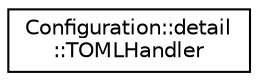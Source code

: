 digraph "Graphical Class Hierarchy"
{
  edge [fontname="Helvetica",fontsize="10",labelfontname="Helvetica",labelfontsize="10"];
  node [fontname="Helvetica",fontsize="10",shape=record];
  rankdir="LR";
  Node0 [label="Configuration::detail\l::TOMLHandler",height=0.2,width=0.4,color="black", fillcolor="white", style="filled",URL="$classConfiguration_1_1detail_1_1TOMLHandler.html",tooltip="Stores parsed data of a TOML file in a std::map<string, TOMLValue>. "];
}
